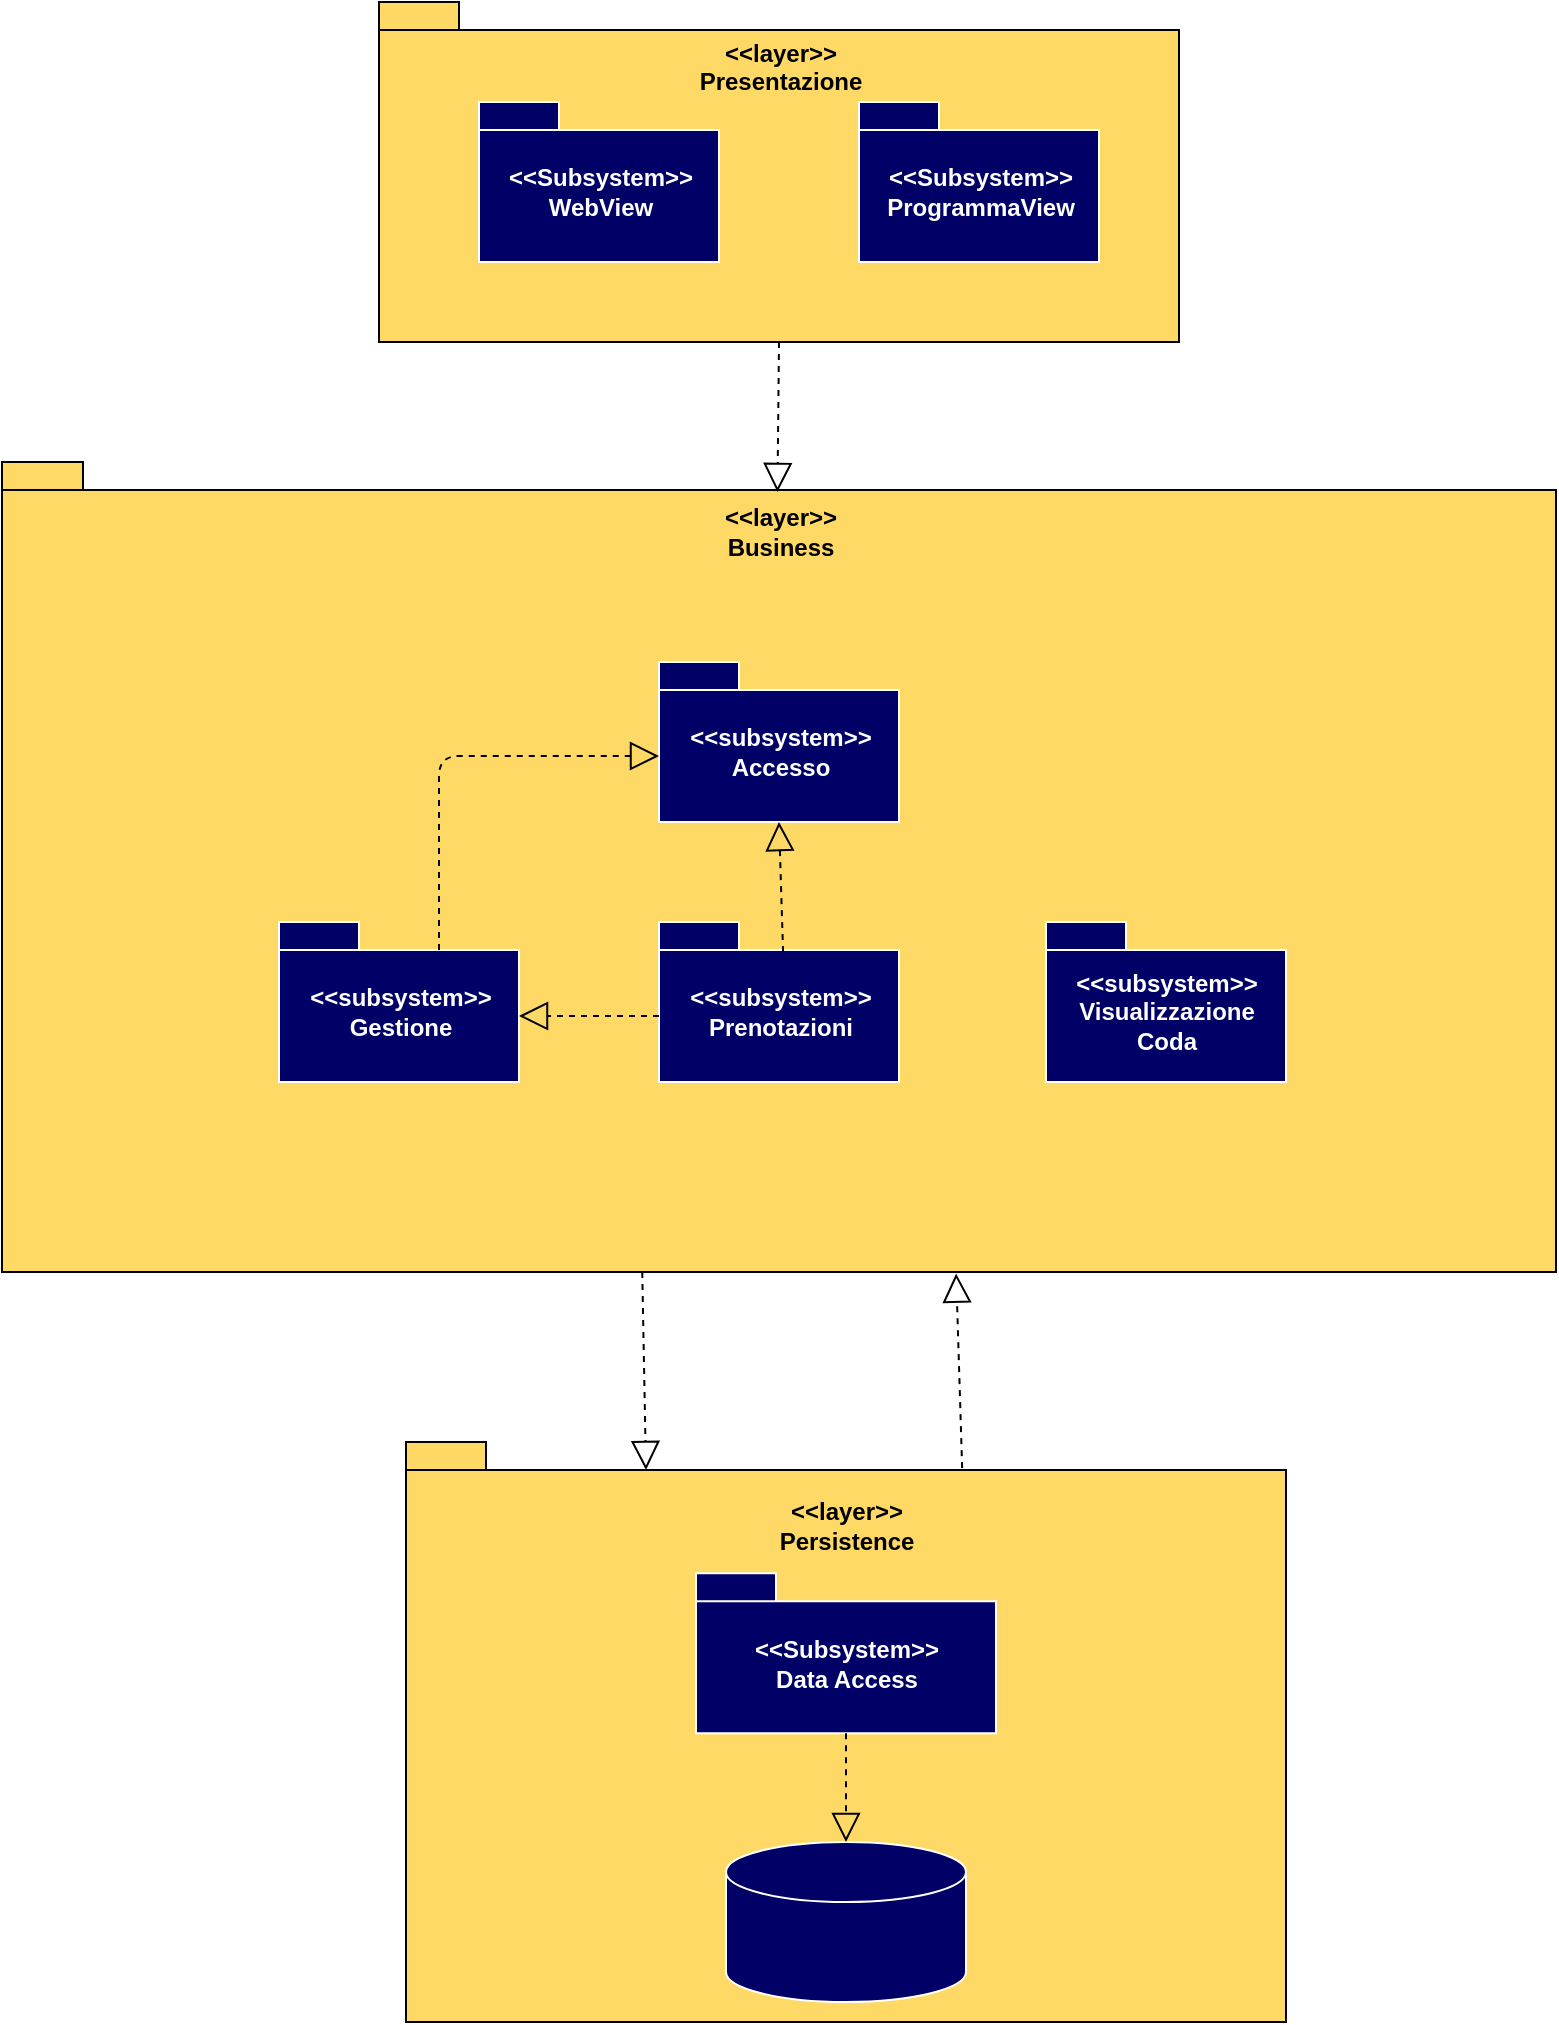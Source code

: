 <mxfile version="13.9.5" type="device"><diagram id="EsCHm1rKNgnVvCrNC1Yf" name="Page-1"><mxGraphModel dx="857" dy="642" grid="1" gridSize="10" guides="1" tooltips="1" connect="1" arrows="1" fold="1" page="1" pageScale="1" pageWidth="827" pageHeight="1169" math="0" shadow="0"><root><mxCell id="0"/><mxCell id="1" parent="0"/><mxCell id="Btxlrm9Z0xRq0h87VH1S-1" value="&lt;div&gt;&amp;lt;&amp;lt;layer&amp;gt;&amp;gt;&lt;/div&gt;&lt;div&gt;Presentazione&lt;br&gt;&lt;/div&gt;&lt;div&gt;&lt;br&gt;&lt;/div&gt;&lt;div&gt;&lt;br&gt;&lt;/div&gt;&lt;div&gt;&lt;br&gt;&lt;/div&gt;&lt;div&gt;&lt;br&gt;&lt;/div&gt;&lt;div&gt;&lt;br&gt;&lt;/div&gt;&lt;div&gt;&lt;br&gt;&lt;/div&gt;&lt;div&gt;&lt;br&gt;&lt;/div&gt;&lt;div&gt;&lt;br&gt;&lt;/div&gt;" style="shape=folder;fontStyle=1;spacingTop=10;tabWidth=40;tabHeight=14;tabPosition=left;html=1;fillColor=#FFD966;" parent="1" vertex="1"><mxGeometry x="286.5" y="30" width="400" height="170" as="geometry"/></mxCell><mxCell id="Btxlrm9Z0xRq0h87VH1S-2" value="&lt;div&gt;&lt;font color=&quot;#FFFFFF&quot;&gt;&amp;lt;&amp;lt;Subsystem&amp;gt;&amp;gt;&lt;br&gt;&lt;/font&gt;&lt;/div&gt;&lt;div&gt;&lt;font color=&quot;#FFFFFF&quot;&gt;WebView&lt;/font&gt;&lt;/div&gt;" style="shape=folder;fontStyle=1;spacingTop=10;tabWidth=40;tabHeight=14;tabPosition=left;html=1;fillColor=#000066;strokeColor=#FFFFFF;" parent="1" vertex="1"><mxGeometry x="336.5" y="80" width="120" height="80" as="geometry"/></mxCell><mxCell id="Btxlrm9Z0xRq0h87VH1S-3" value="&lt;div&gt;&lt;font color=&quot;#FFFFFF&quot;&gt;&amp;lt;&amp;lt;Subsystem&amp;gt;&amp;gt;&lt;br&gt;&lt;/font&gt;&lt;/div&gt;&lt;div&gt;&lt;font color=&quot;#FFFFFF&quot;&gt;ProgrammaView&lt;/font&gt;&lt;/div&gt;" style="shape=folder;fontStyle=1;spacingTop=10;tabWidth=40;tabHeight=14;tabPosition=left;html=1;strokeColor=#FFFFFF;fillColor=#000066;" parent="1" vertex="1"><mxGeometry x="526.5" y="80" width="120" height="80" as="geometry"/></mxCell><mxCell id="Btxlrm9Z0xRq0h87VH1S-4" value="&lt;div&gt;&amp;lt;&amp;lt;layer&amp;gt;&amp;gt;&lt;/div&gt;&lt;div&gt;Business&lt;br&gt;&lt;/div&gt;&lt;div&gt;&lt;br&gt;&lt;/div&gt;&lt;div&gt;&lt;br&gt;&lt;/div&gt;&lt;div&gt;&lt;br&gt;&lt;/div&gt;&lt;div&gt;&lt;br&gt;&lt;/div&gt;&lt;div&gt;&lt;br&gt;&lt;/div&gt;&lt;div&gt;&lt;br&gt;&lt;/div&gt;&lt;div&gt;&lt;br&gt;&lt;/div&gt;&lt;div&gt;&lt;br&gt;&lt;/div&gt;&lt;div&gt;&lt;br&gt;&lt;/div&gt;&lt;div&gt;&lt;br&gt;&lt;/div&gt;&lt;div&gt;&lt;br&gt;&lt;/div&gt;&lt;div&gt;&lt;br&gt;&lt;/div&gt;&lt;div&gt;&lt;br&gt;&lt;/div&gt;&lt;div&gt;&lt;br&gt;&lt;/div&gt;&lt;div&gt;&lt;br&gt;&lt;/div&gt;&lt;div&gt;&lt;br&gt;&lt;/div&gt;&lt;div&gt;&lt;br&gt;&lt;/div&gt;&lt;div&gt;&lt;br&gt;&lt;/div&gt;&lt;div&gt;&lt;br&gt;&lt;/div&gt;&lt;div&gt;&lt;br&gt;&lt;/div&gt;&lt;div&gt;&lt;br&gt;&lt;/div&gt;&lt;div&gt;&lt;br&gt;&lt;/div&gt;&lt;div&gt;&lt;br&gt;&lt;/div&gt;&lt;div&gt;&lt;br&gt;&lt;/div&gt;" style="shape=folder;fontStyle=1;spacingTop=10;tabWidth=40;tabHeight=14;tabPosition=left;html=1;fillColor=#FFD966;" parent="1" vertex="1"><mxGeometry x="98" y="260" width="777" height="405" as="geometry"/></mxCell><mxCell id="Btxlrm9Z0xRq0h87VH1S-5" value="&lt;div&gt;&lt;font color=&quot;#FFFFFF&quot;&gt;&amp;lt;&amp;lt;subsystem&amp;gt;&amp;gt;&lt;br&gt;&lt;/font&gt;&lt;/div&gt;&lt;div&gt;&lt;font color=&quot;#FFFFFF&quot;&gt;Accesso&lt;/font&gt;&lt;/div&gt;" style="shape=folder;fontStyle=1;spacingTop=10;tabWidth=40;tabHeight=14;tabPosition=left;html=1;fillColor=#000066;strokeColor=#FFFFFF;" parent="1" vertex="1"><mxGeometry x="426.5" y="360" width="120" height="80" as="geometry"/></mxCell><mxCell id="Btxlrm9Z0xRq0h87VH1S-6" value="&lt;div&gt;&lt;font color=&quot;#FFFFFF&quot;&gt;&amp;lt;&amp;lt;subsystem&amp;gt;&amp;gt;&lt;br&gt;&lt;/font&gt;&lt;/div&gt;&lt;div&gt;&lt;font color=&quot;#FFFFFF&quot;&gt;Prenotazioni&lt;/font&gt;&lt;/div&gt;" style="shape=folder;fontStyle=1;spacingTop=10;tabWidth=40;tabHeight=14;tabPosition=left;html=1;fillColor=#000066;strokeColor=#FFFFFF;" parent="1" vertex="1"><mxGeometry x="426.5" y="490" width="120" height="80" as="geometry"/></mxCell><mxCell id="Btxlrm9Z0xRq0h87VH1S-7" value="&lt;div&gt;&lt;font color=&quot;#FFFFFF&quot;&gt;&amp;lt;&amp;lt;subsystem&amp;gt;&amp;gt;&lt;br&gt;&lt;/font&gt;&lt;/div&gt;&lt;div&gt;&lt;font color=&quot;#ffffff&quot;&gt;Gestione&lt;/font&gt;&lt;/div&gt;" style="shape=folder;fontStyle=1;spacingTop=10;tabWidth=40;tabHeight=14;tabPosition=left;html=1;fillColor=#000066;strokeColor=#FFFFFF;" parent="1" vertex="1"><mxGeometry x="236.5" y="490" width="120" height="80" as="geometry"/></mxCell><mxCell id="Btxlrm9Z0xRq0h87VH1S-10" value="" style="endArrow=block;dashed=1;endFill=0;endSize=12;html=1;entryX=0;entryY=0;entryDx=0;entryDy=47;entryPerimeter=0;exitX=0;exitY=0;exitDx=80;exitDy=14;exitPerimeter=0;" parent="1" source="Btxlrm9Z0xRq0h87VH1S-7" edge="1"><mxGeometry width="160" relative="1" as="geometry"><mxPoint x="406.5" y="500" as="sourcePoint"/><mxPoint x="426.5" y="407" as="targetPoint"/><Array as="points"><mxPoint x="316.5" y="407"/></Array></mxGeometry></mxCell><mxCell id="Btxlrm9Z0xRq0h87VH1S-12" value="" style="endArrow=block;dashed=1;endFill=0;endSize=12;html=1;exitX=0.517;exitY=0.188;exitDx=0;exitDy=0;exitPerimeter=0;entryX=0.5;entryY=1;entryDx=0;entryDy=0;entryPerimeter=0;" parent="1" source="Btxlrm9Z0xRq0h87VH1S-6" edge="1"><mxGeometry width="160" relative="1" as="geometry"><mxPoint x="406.5" y="500" as="sourcePoint"/><mxPoint x="486.5" y="440" as="targetPoint"/></mxGeometry></mxCell><mxCell id="Btxlrm9Z0xRq0h87VH1S-13" value="" style="endArrow=block;dashed=1;endFill=0;endSize=12;html=1;exitX=0;exitY=0;exitDx=0;exitDy=47;exitPerimeter=0;entryX=0;entryY=0;entryDx=120;entryDy=47;entryPerimeter=0;" parent="1" source="Btxlrm9Z0xRq0h87VH1S-6" target="Btxlrm9Z0xRq0h87VH1S-7" edge="1"><mxGeometry width="160" relative="1" as="geometry"><mxPoint x="488.54" y="505.04" as="sourcePoint"/><mxPoint x="486.5" y="440" as="targetPoint"/></mxGeometry></mxCell><mxCell id="Btxlrm9Z0xRq0h87VH1S-15" value="" style="endArrow=block;dashed=1;endFill=0;endSize=12;html=1;exitX=0.5;exitY=1;exitDx=0;exitDy=0;exitPerimeter=0;entryX=0.499;entryY=0.037;entryDx=0;entryDy=0;entryPerimeter=0;" parent="1" source="Btxlrm9Z0xRq0h87VH1S-1" target="Btxlrm9Z0xRq0h87VH1S-4" edge="1"><mxGeometry width="160" relative="1" as="geometry"><mxPoint x="320" y="270" as="sourcePoint"/><mxPoint x="300" y="270" as="targetPoint"/></mxGeometry></mxCell><mxCell id="Btxlrm9Z0xRq0h87VH1S-17" value="&lt;div&gt;&amp;lt;&amp;lt;layer&amp;gt;&amp;gt;&lt;/div&gt;&lt;div&gt;Persistence&lt;br&gt;&lt;/div&gt;&lt;div&gt;&lt;br&gt;&lt;/div&gt;&lt;div&gt;&lt;br&gt;&lt;/div&gt;&lt;div&gt;&lt;br&gt;&lt;/div&gt;&lt;div&gt;&lt;br&gt;&lt;/div&gt;&lt;div&gt;&lt;br&gt;&lt;/div&gt;&lt;div&gt;&lt;br&gt;&lt;/div&gt;&lt;div&gt;&lt;br&gt;&lt;/div&gt;&lt;div&gt;&lt;br&gt;&lt;/div&gt;&lt;div&gt;&lt;br&gt;&lt;/div&gt;&lt;div&gt;&lt;br&gt;&lt;/div&gt;&lt;div&gt;&lt;br&gt;&lt;/div&gt;&lt;div&gt;&lt;br&gt;&lt;/div&gt;&lt;div&gt;&lt;br&gt;&lt;/div&gt;&lt;div&gt;&lt;br&gt;&lt;/div&gt;&lt;div&gt;&lt;br&gt;&lt;/div&gt;" style="shape=folder;fontStyle=1;spacingTop=10;tabWidth=40;tabHeight=14;tabPosition=left;html=1;fillColor=#FFD966;" parent="1" vertex="1"><mxGeometry x="300" y="750" width="440" height="290" as="geometry"/></mxCell><mxCell id="Btxlrm9Z0xRq0h87VH1S-19" value="&lt;div&gt;&lt;font color=&quot;#FFFFFF&quot;&gt;&amp;lt;&amp;lt;Subsystem&amp;gt;&amp;gt;&lt;br&gt;&lt;/font&gt;&lt;/div&gt;&lt;div&gt;&lt;font color=&quot;#FFFFFF&quot;&gt;Data Access&lt;br&gt;&lt;/font&gt;&lt;/div&gt;" style="shape=folder;fontStyle=1;spacingTop=10;tabWidth=40;tabHeight=14;tabPosition=left;html=1;fillColor=#000066;strokeColor=#FFFFFF;" parent="1" vertex="1"><mxGeometry x="445" y="815.65" width="150" height="80" as="geometry"/></mxCell><mxCell id="Btxlrm9Z0xRq0h87VH1S-20" value="" style="shape=cylinder3;whiteSpace=wrap;html=1;boundedLbl=1;backgroundOutline=1;size=15;strokeColor=#FFFFFF;gradientColor=none;fillColor=#000066;" parent="1" vertex="1"><mxGeometry x="460" y="950" width="120" height="80" as="geometry"/></mxCell><mxCell id="Btxlrm9Z0xRq0h87VH1S-22" value="" style="endArrow=block;dashed=1;endFill=0;endSize=12;html=1;exitX=0.5;exitY=1;exitDx=0;exitDy=0;exitPerimeter=0;entryX=0.5;entryY=0;entryDx=0;entryDy=0;entryPerimeter=0;" parent="1" source="Btxlrm9Z0xRq0h87VH1S-19" target="Btxlrm9Z0xRq0h87VH1S-20" edge="1"><mxGeometry width="160" relative="1" as="geometry"><mxPoint x="305" y="895.65" as="sourcePoint"/><mxPoint x="447.6" y="950.0" as="targetPoint"/></mxGeometry></mxCell><mxCell id="diQnYABc_nroyzhWabMu-4" value="" style="endArrow=block;dashed=1;endFill=0;endSize=12;html=1;exitX=0.412;exitY=1;exitDx=0;exitDy=0;exitPerimeter=0;" parent="1" source="Btxlrm9Z0xRq0h87VH1S-4" edge="1"><mxGeometry width="160" relative="1" as="geometry"><mxPoint x="420" y="665" as="sourcePoint"/><mxPoint x="420" y="764" as="targetPoint"/><Array as="points"/></mxGeometry></mxCell><mxCell id="diQnYABc_nroyzhWabMu-5" value="" style="endArrow=block;dashed=1;endFill=0;endSize=12;html=1;entryX=0.614;entryY=1.002;entryDx=0;entryDy=0;entryPerimeter=0;exitX=0.632;exitY=0.045;exitDx=0;exitDy=0;exitPerimeter=0;" parent="1" source="Btxlrm9Z0xRq0h87VH1S-17" target="Btxlrm9Z0xRq0h87VH1S-4" edge="1"><mxGeometry width="160" relative="1" as="geometry"><mxPoint x="575" y="764" as="sourcePoint"/><mxPoint x="670" y="557" as="targetPoint"/><Array as="points"/></mxGeometry></mxCell><mxCell id="kPVPzgfDVkc1DVTznCyZ-1" value="&lt;div&gt;&lt;font color=&quot;#FFFFFF&quot;&gt;&amp;lt;&amp;lt;subsystem&amp;gt;&amp;gt;&lt;br&gt;&lt;/font&gt;&lt;/div&gt;&lt;div&gt;&lt;font color=&quot;#FFFFFF&quot;&gt;Visualizzazione&lt;/font&gt;&lt;/div&gt;&lt;div&gt;&lt;font color=&quot;#FFFFFF&quot;&gt;Coda&lt;/font&gt;&lt;/div&gt;" style="shape=folder;fontStyle=1;spacingTop=10;tabWidth=40;tabHeight=14;tabPosition=left;html=1;fillColor=#000066;strokeColor=#FFFFFF;" vertex="1" parent="1"><mxGeometry x="620" y="490" width="120" height="80" as="geometry"/></mxCell></root></mxGraphModel></diagram></mxfile>